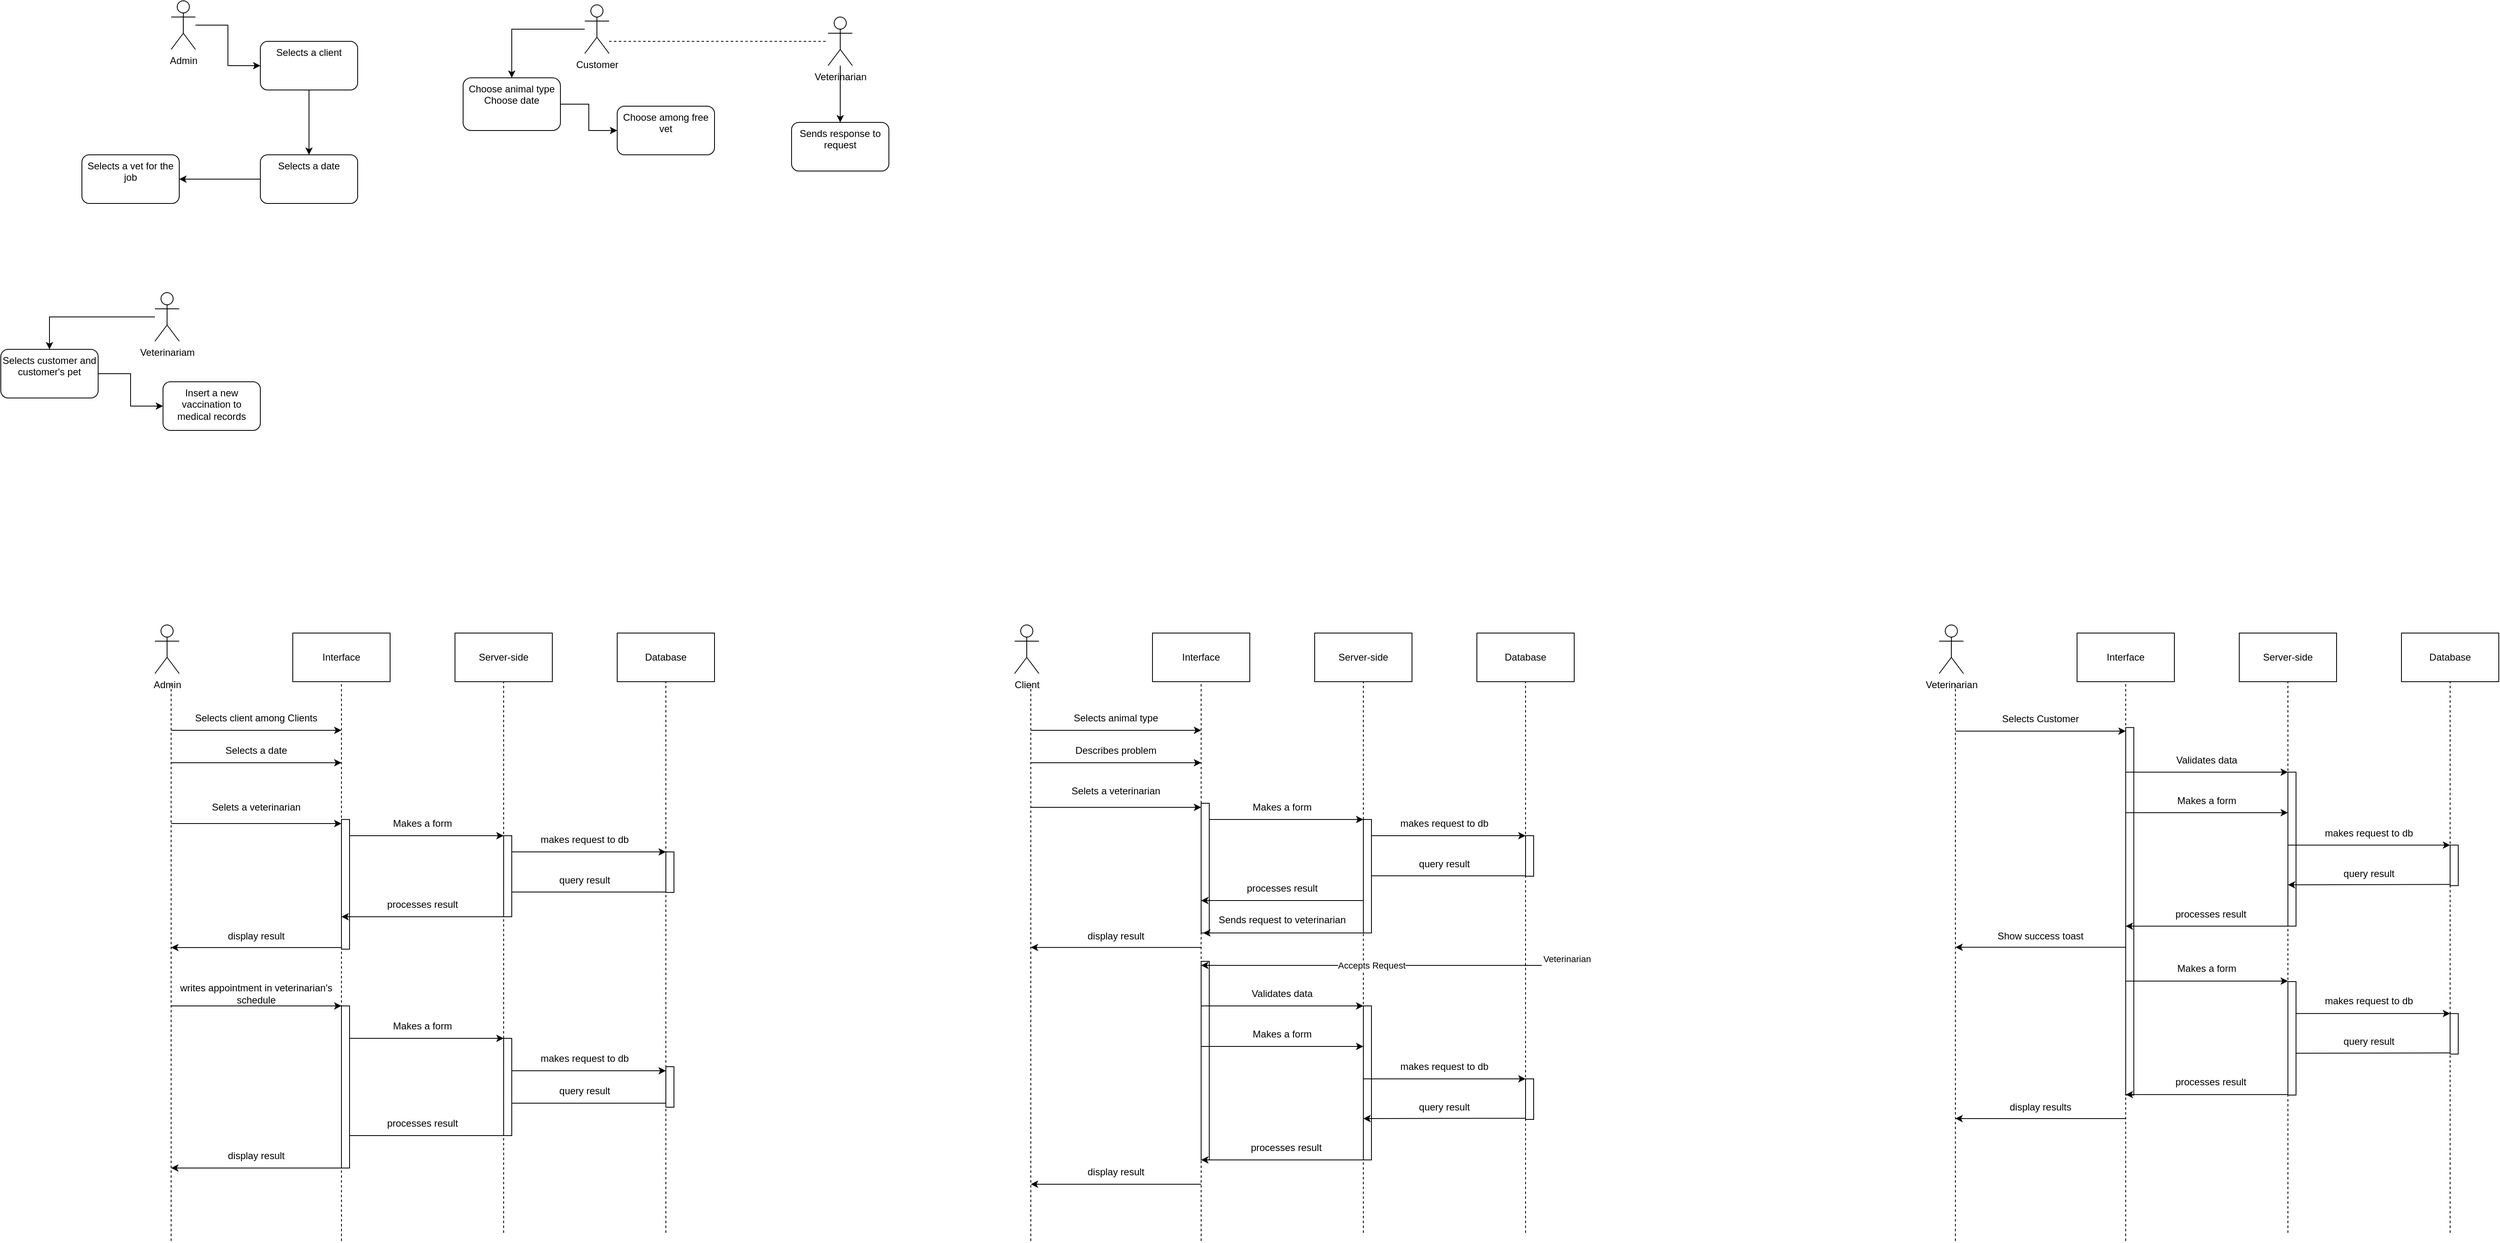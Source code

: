 <mxfile version="27.0.6">
  <diagram name="Сторінка-1" id="iQWMmBfq2qWsprlatEBk">
    <mxGraphModel dx="5110" dy="2064" grid="1" gridSize="10" guides="1" tooltips="1" connect="1" arrows="1" fold="1" page="1" pageScale="1" pageWidth="827" pageHeight="1169" math="0" shadow="0">
      <root>
        <mxCell id="0" />
        <mxCell id="1" parent="0" />
        <mxCell id="Wj6omOpSQm4kX-WhuVlt-12" value="" style="edgeStyle=orthogonalEdgeStyle;rounded=0;orthogonalLoop=1;jettySize=auto;html=1;" parent="1" source="Wj6omOpSQm4kX-WhuVlt-1" target="Wj6omOpSQm4kX-WhuVlt-11" edge="1">
          <mxGeometry relative="1" as="geometry" />
        </mxCell>
        <object label="Admin" id="Wj6omOpSQm4kX-WhuVlt-1">
          <mxCell style="shape=umlActor;verticalLabelPosition=bottom;verticalAlign=top;html=1;outlineConnect=0;" parent="1" vertex="1">
            <mxGeometry x="-1410" y="30" width="30" height="60" as="geometry" />
          </mxCell>
        </object>
        <mxCell id="Wj6omOpSQm4kX-WhuVlt-80" value="" style="edgeStyle=orthogonalEdgeStyle;rounded=0;orthogonalLoop=1;jettySize=auto;html=1;" parent="1" source="Wj6omOpSQm4kX-WhuVlt-11" target="Wj6omOpSQm4kX-WhuVlt-79" edge="1">
          <mxGeometry relative="1" as="geometry" />
        </mxCell>
        <mxCell id="Wj6omOpSQm4kX-WhuVlt-11" value="Selects a client" style="rounded=1;whiteSpace=wrap;html=1;verticalAlign=top;align=center;" parent="1" vertex="1">
          <mxGeometry x="-1300" y="80" width="120" height="60" as="geometry" />
        </mxCell>
        <mxCell id="Wj6omOpSQm4kX-WhuVlt-13" value="" style="edgeStyle=orthogonalEdgeStyle;rounded=0;orthogonalLoop=1;jettySize=auto;html=1;" parent="1" source="Wj6omOpSQm4kX-WhuVlt-15" target="Wj6omOpSQm4kX-WhuVlt-17" edge="1">
          <mxGeometry relative="1" as="geometry" />
        </mxCell>
        <object label="Customer" id="Wj6omOpSQm4kX-WhuVlt-15">
          <mxCell style="shape=umlActor;verticalLabelPosition=bottom;verticalAlign=top;html=1;outlineConnect=0;" parent="1" vertex="1">
            <mxGeometry x="-900" y="35" width="30" height="60" as="geometry" />
          </mxCell>
        </object>
        <mxCell id="Wj6omOpSQm4kX-WhuVlt-84" value="" style="edgeStyle=orthogonalEdgeStyle;rounded=0;orthogonalLoop=1;jettySize=auto;html=1;" parent="1" source="Wj6omOpSQm4kX-WhuVlt-17" target="Wj6omOpSQm4kX-WhuVlt-83" edge="1">
          <mxGeometry relative="1" as="geometry" />
        </mxCell>
        <mxCell id="Wj6omOpSQm4kX-WhuVlt-17" value="Choose animal type&lt;div&gt;Choose date&lt;/div&gt;&lt;div&gt;&lt;div&gt;&lt;br&gt;&lt;/div&gt;&lt;/div&gt;" style="rounded=1;whiteSpace=wrap;html=1;verticalAlign=top;" parent="1" vertex="1">
          <mxGeometry x="-1050" y="125" width="120" height="65" as="geometry" />
        </mxCell>
        <mxCell id="Wj6omOpSQm4kX-WhuVlt-29" value="" style="edgeStyle=orthogonalEdgeStyle;rounded=0;orthogonalLoop=1;jettySize=auto;html=1;" parent="1" source="Wj6omOpSQm4kX-WhuVlt-25" target="Wj6omOpSQm4kX-WhuVlt-28" edge="1">
          <mxGeometry relative="1" as="geometry" />
        </mxCell>
        <object label="Veterinarian&lt;div&gt;&lt;br&gt;&lt;/div&gt;" id="Wj6omOpSQm4kX-WhuVlt-25">
          <mxCell style="shape=umlActor;verticalLabelPosition=bottom;verticalAlign=top;html=1;outlineConnect=0;" parent="1" vertex="1">
            <mxGeometry x="-600" y="50" width="30" height="60" as="geometry" />
          </mxCell>
        </object>
        <mxCell id="Wj6omOpSQm4kX-WhuVlt-28" value="Sends response to request&lt;div&gt;&lt;br&gt;&lt;/div&gt;" style="rounded=1;whiteSpace=wrap;html=1;verticalAlign=top;" parent="1" vertex="1">
          <mxGeometry x="-645" y="180" width="120" height="60" as="geometry" />
        </mxCell>
        <mxCell id="Wj6omOpSQm4kX-WhuVlt-32" value="" style="edgeStyle=orthogonalEdgeStyle;rounded=0;orthogonalLoop=1;jettySize=auto;html=1;" parent="1" source="Wj6omOpSQm4kX-WhuVlt-30" target="Wj6omOpSQm4kX-WhuVlt-31" edge="1">
          <mxGeometry relative="1" as="geometry" />
        </mxCell>
        <mxCell id="Wj6omOpSQm4kX-WhuVlt-30" value="Veterinariam&lt;div&gt;&lt;br&gt;&lt;/div&gt;" style="shape=umlActor;verticalLabelPosition=bottom;verticalAlign=top;html=1;outlineConnect=0;" parent="1" vertex="1">
          <mxGeometry x="-1430" y="390" width="30" height="60" as="geometry" />
        </mxCell>
        <mxCell id="Wj6omOpSQm4kX-WhuVlt-40" value="" style="edgeStyle=orthogonalEdgeStyle;rounded=0;orthogonalLoop=1;jettySize=auto;html=1;" parent="1" source="Wj6omOpSQm4kX-WhuVlt-31" target="Wj6omOpSQm4kX-WhuVlt-39" edge="1">
          <mxGeometry relative="1" as="geometry" />
        </mxCell>
        <mxCell id="Wj6omOpSQm4kX-WhuVlt-31" value="Selects customer and customer&#39;s pet" style="rounded=1;whiteSpace=wrap;html=1;verticalAlign=top;" parent="1" vertex="1">
          <mxGeometry x="-1620" y="460" width="120" height="60" as="geometry" />
        </mxCell>
        <mxCell id="Wj6omOpSQm4kX-WhuVlt-39" value="Insert a new vaccination to medical records" style="rounded=1;whiteSpace=wrap;html=1;verticalAlign=top;" parent="1" vertex="1">
          <mxGeometry x="-1420" y="500" width="120" height="60" as="geometry" />
        </mxCell>
        <mxCell id="Wj6omOpSQm4kX-WhuVlt-41" value="Admin&lt;div&gt;&lt;br&gt;&lt;/div&gt;" style="shape=umlActor;verticalLabelPosition=bottom;verticalAlign=top;html=1;outlineConnect=0;" parent="1" vertex="1">
          <mxGeometry x="-1430" y="800" width="30" height="60" as="geometry" />
        </mxCell>
        <mxCell id="Wj6omOpSQm4kX-WhuVlt-43" value="" style="endArrow=none;dashed=1;html=1;rounded=0;" parent="1" edge="1">
          <mxGeometry width="50" height="50" relative="1" as="geometry">
            <mxPoint x="-1410" y="1560" as="sourcePoint" />
            <mxPoint x="-1410" y="870" as="targetPoint" />
          </mxGeometry>
        </mxCell>
        <mxCell id="Wj6omOpSQm4kX-WhuVlt-44" value="" style="endArrow=none;dashed=1;html=1;rounded=0;" parent="1" edge="1">
          <mxGeometry width="50" height="50" relative="1" as="geometry">
            <mxPoint x="-1200" y="1560" as="sourcePoint" />
            <mxPoint x="-1200" y="870" as="targetPoint" />
          </mxGeometry>
        </mxCell>
        <mxCell id="Wj6omOpSQm4kX-WhuVlt-45" value="" style="endArrow=none;dashed=1;html=1;rounded=0;" parent="1" target="Wj6omOpSQm4kX-WhuVlt-48" edge="1">
          <mxGeometry width="50" height="50" relative="1" as="geometry">
            <mxPoint x="-1000" y="1550" as="sourcePoint" />
            <mxPoint x="-1000" y="870" as="targetPoint" />
          </mxGeometry>
        </mxCell>
        <mxCell id="Wj6omOpSQm4kX-WhuVlt-46" value="" style="endArrow=none;dashed=1;html=1;rounded=0;" parent="1" target="Wj6omOpSQm4kX-WhuVlt-49" edge="1">
          <mxGeometry width="50" height="50" relative="1" as="geometry">
            <mxPoint x="-800" y="1550" as="sourcePoint" />
            <mxPoint x="-800" y="870" as="targetPoint" />
          </mxGeometry>
        </mxCell>
        <mxCell id="Wj6omOpSQm4kX-WhuVlt-47" value="Interface" style="whiteSpace=wrap;html=1;" parent="1" vertex="1">
          <mxGeometry x="-1260" y="810" width="120" height="60" as="geometry" />
        </mxCell>
        <mxCell id="Wj6omOpSQm4kX-WhuVlt-48" value="Server-side" style="rounded=0;whiteSpace=wrap;html=1;" parent="1" vertex="1">
          <mxGeometry x="-1060" y="810" width="120" height="60" as="geometry" />
        </mxCell>
        <mxCell id="Wj6omOpSQm4kX-WhuVlt-49" value="Database" style="rounded=0;whiteSpace=wrap;html=1;" parent="1" vertex="1">
          <mxGeometry x="-860" y="810" width="120" height="60" as="geometry" />
        </mxCell>
        <mxCell id="Wj6omOpSQm4kX-WhuVlt-60" value="" style="endArrow=none;dashed=1;html=1;rounded=0;" parent="1" target="Wj6omOpSQm4kX-WhuVlt-25" edge="1">
          <mxGeometry width="50" height="50" relative="1" as="geometry">
            <mxPoint x="-870" y="80" as="sourcePoint" />
            <mxPoint x="-820" y="30" as="targetPoint" />
          </mxGeometry>
        </mxCell>
        <mxCell id="Wj6omOpSQm4kX-WhuVlt-61" value="" style="endArrow=classic;html=1;rounded=0;" parent="1" edge="1">
          <mxGeometry width="50" height="50" relative="1" as="geometry">
            <mxPoint x="-1200" y="1060" as="sourcePoint" />
            <mxPoint x="-1000" y="1060" as="targetPoint" />
          </mxGeometry>
        </mxCell>
        <mxCell id="Wj6omOpSQm4kX-WhuVlt-62" value="Makes a form" style="text;html=1;align=center;verticalAlign=middle;whiteSpace=wrap;rounded=0;" parent="1" vertex="1">
          <mxGeometry x="-1200" y="1030" width="200" height="30" as="geometry" />
        </mxCell>
        <mxCell id="Wj6omOpSQm4kX-WhuVlt-63" value="" style="rounded=0;whiteSpace=wrap;html=1;" parent="1" vertex="1">
          <mxGeometry x="-1200" y="1040" width="10" height="160" as="geometry" />
        </mxCell>
        <mxCell id="Wj6omOpSQm4kX-WhuVlt-64" value="makes request to db" style="text;html=1;align=center;verticalAlign=middle;whiteSpace=wrap;rounded=0;" parent="1" vertex="1">
          <mxGeometry x="-1000" y="1050" width="200" height="30" as="geometry" />
        </mxCell>
        <mxCell id="Wj6omOpSQm4kX-WhuVlt-66" value="" style="endArrow=classic;html=1;rounded=0;" parent="1" edge="1">
          <mxGeometry width="50" height="50" relative="1" as="geometry">
            <mxPoint x="-1000" y="1080" as="sourcePoint" />
            <mxPoint x="-800" y="1080" as="targetPoint" />
          </mxGeometry>
        </mxCell>
        <mxCell id="Wj6omOpSQm4kX-WhuVlt-68" value="" style="endArrow=classic;html=1;rounded=0;" parent="1" edge="1">
          <mxGeometry width="50" height="50" relative="1" as="geometry">
            <mxPoint x="-800" y="1129.5" as="sourcePoint" />
            <mxPoint x="-1000" y="1129.5" as="targetPoint" />
          </mxGeometry>
        </mxCell>
        <mxCell id="Wj6omOpSQm4kX-WhuVlt-69" value="query result" style="text;html=1;align=center;verticalAlign=middle;whiteSpace=wrap;rounded=0;" parent="1" vertex="1">
          <mxGeometry x="-1000" y="1100" width="200" height="30" as="geometry" />
        </mxCell>
        <mxCell id="Wj6omOpSQm4kX-WhuVlt-70" value="" style="endArrow=classic;html=1;rounded=0;" parent="1" edge="1">
          <mxGeometry width="50" height="50" relative="1" as="geometry">
            <mxPoint x="-1000" y="1160" as="sourcePoint" />
            <mxPoint x="-1200" y="1160" as="targetPoint" />
          </mxGeometry>
        </mxCell>
        <mxCell id="Wj6omOpSQm4kX-WhuVlt-74" value="processes result" style="text;html=1;align=center;verticalAlign=middle;whiteSpace=wrap;rounded=0;" parent="1" vertex="1">
          <mxGeometry x="-1200" y="1130" width="200" height="30" as="geometry" />
        </mxCell>
        <mxCell id="Wj6omOpSQm4kX-WhuVlt-82" value="" style="edgeStyle=orthogonalEdgeStyle;rounded=0;orthogonalLoop=1;jettySize=auto;html=1;" parent="1" source="Wj6omOpSQm4kX-WhuVlt-79" target="Wj6omOpSQm4kX-WhuVlt-81" edge="1">
          <mxGeometry relative="1" as="geometry" />
        </mxCell>
        <mxCell id="Wj6omOpSQm4kX-WhuVlt-79" value="Selects a date&lt;div&gt;&lt;br&gt;&lt;/div&gt;" style="whiteSpace=wrap;html=1;verticalAlign=top;rounded=1;" parent="1" vertex="1">
          <mxGeometry x="-1300" y="220" width="120" height="60" as="geometry" />
        </mxCell>
        <mxCell id="Wj6omOpSQm4kX-WhuVlt-81" value="Selects a vet for the job" style="whiteSpace=wrap;html=1;verticalAlign=top;rounded=1;" parent="1" vertex="1">
          <mxGeometry x="-1520" y="220" width="120" height="60" as="geometry" />
        </mxCell>
        <mxCell id="Wj6omOpSQm4kX-WhuVlt-83" value="Choose among free vet&lt;br&gt;&lt;div&gt;&lt;br&gt;&lt;/div&gt;" style="whiteSpace=wrap;html=1;verticalAlign=top;rounded=1;" parent="1" vertex="1">
          <mxGeometry x="-860" y="160" width="120" height="60" as="geometry" />
        </mxCell>
        <mxCell id="mU4AiHzhBXtKPvCtPfM_-6" value="" style="endArrow=classic;html=1;rounded=0;" parent="1" edge="1">
          <mxGeometry width="50" height="50" relative="1" as="geometry">
            <mxPoint x="-1410" y="930" as="sourcePoint" />
            <mxPoint x="-1200" y="930" as="targetPoint" />
          </mxGeometry>
        </mxCell>
        <mxCell id="Wj6omOpSQm4kX-WhuVlt-55" value="Selects client among Clients" style="text;html=1;align=center;verticalAlign=middle;whiteSpace=wrap;rounded=0;" parent="1" vertex="1">
          <mxGeometry x="-1410" y="900" width="210" height="30" as="geometry" />
        </mxCell>
        <mxCell id="mU4AiHzhBXtKPvCtPfM_-53" value="" style="endArrow=classic;html=1;rounded=0;" parent="1" edge="1">
          <mxGeometry width="50" height="50" relative="1" as="geometry">
            <mxPoint x="-1410" y="970" as="sourcePoint" />
            <mxPoint x="-1200" y="970" as="targetPoint" />
          </mxGeometry>
        </mxCell>
        <mxCell id="mU4AiHzhBXtKPvCtPfM_-54" value="" style="endArrow=classic;html=1;rounded=0;entryX=0;entryY=0.5;entryDx=0;entryDy=0;" parent="1" target="Wj6omOpSQm4kX-WhuVlt-62" edge="1">
          <mxGeometry width="50" height="50" relative="1" as="geometry">
            <mxPoint x="-1410" y="1045" as="sourcePoint" />
            <mxPoint x="-1200" y="1025" as="targetPoint" />
          </mxGeometry>
        </mxCell>
        <mxCell id="mU4AiHzhBXtKPvCtPfM_-58" value="Selects a date" style="text;html=1;align=center;verticalAlign=middle;whiteSpace=wrap;rounded=0;" parent="1" vertex="1">
          <mxGeometry x="-1410" y="940" width="210" height="30" as="geometry" />
        </mxCell>
        <mxCell id="mU4AiHzhBXtKPvCtPfM_-59" value="Selets a veterinarian" style="text;html=1;align=center;verticalAlign=middle;whiteSpace=wrap;rounded=0;" parent="1" vertex="1">
          <mxGeometry x="-1410" y="1010" width="210" height="30" as="geometry" />
        </mxCell>
        <mxCell id="mU4AiHzhBXtKPvCtPfM_-60" value="display result" style="text;html=1;align=center;verticalAlign=middle;whiteSpace=wrap;rounded=0;" parent="1" vertex="1">
          <mxGeometry x="-1410" y="1169" width="210" height="30" as="geometry" />
        </mxCell>
        <mxCell id="mU4AiHzhBXtKPvCtPfM_-61" value="" style="endArrow=classic;html=1;rounded=0;" parent="1" edge="1">
          <mxGeometry width="50" height="50" relative="1" as="geometry">
            <mxPoint x="-1200" y="1198" as="sourcePoint" />
            <mxPoint x="-1410" y="1198" as="targetPoint" />
          </mxGeometry>
        </mxCell>
        <mxCell id="mU4AiHzhBXtKPvCtPfM_-62" value="" style="endArrow=classic;html=1;rounded=0;" parent="1" edge="1">
          <mxGeometry width="50" height="50" relative="1" as="geometry">
            <mxPoint x="-1410" y="1270" as="sourcePoint" />
            <mxPoint x="-1200" y="1270" as="targetPoint" />
          </mxGeometry>
        </mxCell>
        <mxCell id="mU4AiHzhBXtKPvCtPfM_-63" value="writes appointment in veterinarian&#39;s schedule" style="text;html=1;align=center;verticalAlign=middle;whiteSpace=wrap;rounded=0;" parent="1" vertex="1">
          <mxGeometry x="-1410" y="1240" width="210" height="30" as="geometry" />
        </mxCell>
        <mxCell id="mU4AiHzhBXtKPvCtPfM_-64" value="" style="endArrow=classic;html=1;rounded=0;" parent="1" edge="1">
          <mxGeometry width="50" height="50" relative="1" as="geometry">
            <mxPoint x="-1200" y="1310" as="sourcePoint" />
            <mxPoint x="-1000" y="1310" as="targetPoint" />
          </mxGeometry>
        </mxCell>
        <mxCell id="mU4AiHzhBXtKPvCtPfM_-65" value="" style="endArrow=classic;html=1;rounded=0;" parent="1" edge="1">
          <mxGeometry width="50" height="50" relative="1" as="geometry">
            <mxPoint x="-1000" y="1350" as="sourcePoint" />
            <mxPoint x="-800" y="1350" as="targetPoint" />
          </mxGeometry>
        </mxCell>
        <mxCell id="mU4AiHzhBXtKPvCtPfM_-66" value="makes request to db" style="text;html=1;align=center;verticalAlign=middle;whiteSpace=wrap;rounded=0;" parent="1" vertex="1">
          <mxGeometry x="-1000" y="1320" width="200" height="30" as="geometry" />
        </mxCell>
        <mxCell id="mU4AiHzhBXtKPvCtPfM_-67" value="Makes a form" style="text;html=1;align=center;verticalAlign=middle;whiteSpace=wrap;rounded=0;" parent="1" vertex="1">
          <mxGeometry x="-1200" y="1280" width="200" height="30" as="geometry" />
        </mxCell>
        <mxCell id="mU4AiHzhBXtKPvCtPfM_-68" value="" style="endArrow=classic;html=1;rounded=0;" parent="1" edge="1">
          <mxGeometry width="50" height="50" relative="1" as="geometry">
            <mxPoint x="-800" y="1390" as="sourcePoint" />
            <mxPoint x="-1000" y="1390" as="targetPoint" />
          </mxGeometry>
        </mxCell>
        <mxCell id="mU4AiHzhBXtKPvCtPfM_-69" value="" style="endArrow=classic;html=1;rounded=0;" parent="1" edge="1">
          <mxGeometry width="50" height="50" relative="1" as="geometry">
            <mxPoint x="-1000" y="1430" as="sourcePoint" />
            <mxPoint x="-1200" y="1430" as="targetPoint" />
          </mxGeometry>
        </mxCell>
        <mxCell id="mU4AiHzhBXtKPvCtPfM_-70" value="" style="endArrow=classic;html=1;rounded=0;" parent="1" edge="1">
          <mxGeometry width="50" height="50" relative="1" as="geometry">
            <mxPoint x="-1200" y="1470" as="sourcePoint" />
            <mxPoint x="-1410" y="1470" as="targetPoint" />
          </mxGeometry>
        </mxCell>
        <mxCell id="mU4AiHzhBXtKPvCtPfM_-71" value="processes result" style="text;html=1;align=center;verticalAlign=middle;whiteSpace=wrap;rounded=0;" parent="1" vertex="1">
          <mxGeometry x="-1200" y="1400" width="200" height="30" as="geometry" />
        </mxCell>
        <mxCell id="mU4AiHzhBXtKPvCtPfM_-72" value="query result" style="text;html=1;align=center;verticalAlign=middle;whiteSpace=wrap;rounded=0;" parent="1" vertex="1">
          <mxGeometry x="-1000" y="1360" width="200" height="30" as="geometry" />
        </mxCell>
        <mxCell id="mU4AiHzhBXtKPvCtPfM_-73" value="display result" style="text;html=1;align=center;verticalAlign=middle;whiteSpace=wrap;rounded=0;" parent="1" vertex="1">
          <mxGeometry x="-1410" y="1440" width="210" height="30" as="geometry" />
        </mxCell>
        <mxCell id="mU4AiHzhBXtKPvCtPfM_-74" value="" style="rounded=0;whiteSpace=wrap;html=1;" parent="1" vertex="1">
          <mxGeometry x="-1200" y="1270" width="10" height="200" as="geometry" />
        </mxCell>
        <mxCell id="mU4AiHzhBXtKPvCtPfM_-76" value="" style="rounded=0;whiteSpace=wrap;html=1;" parent="1" vertex="1">
          <mxGeometry x="-800" y="1080" width="10" height="50" as="geometry" />
        </mxCell>
        <mxCell id="mU4AiHzhBXtKPvCtPfM_-77" value="" style="rounded=0;whiteSpace=wrap;html=1;" parent="1" vertex="1">
          <mxGeometry x="-800" y="1345" width="10" height="50" as="geometry" />
        </mxCell>
        <mxCell id="mU4AiHzhBXtKPvCtPfM_-78" value="" style="rounded=0;whiteSpace=wrap;html=1;" parent="1" vertex="1">
          <mxGeometry x="-1000" y="1060" width="10" height="100" as="geometry" />
        </mxCell>
        <mxCell id="mU4AiHzhBXtKPvCtPfM_-79" value="" style="rounded=0;whiteSpace=wrap;html=1;" parent="1" vertex="1">
          <mxGeometry x="-1000" y="1310" width="10" height="120" as="geometry" />
        </mxCell>
        <mxCell id="JjNENzVG-CVF1-0G1tMt-1" value="Client" style="shape=umlActor;verticalLabelPosition=bottom;verticalAlign=top;html=1;outlineConnect=0;" vertex="1" parent="1">
          <mxGeometry x="-370" y="800" width="30" height="60" as="geometry" />
        </mxCell>
        <mxCell id="JjNENzVG-CVF1-0G1tMt-2" value="" style="endArrow=none;dashed=1;html=1;rounded=0;" edge="1" parent="1">
          <mxGeometry width="50" height="50" relative="1" as="geometry">
            <mxPoint x="-350" y="1560" as="sourcePoint" />
            <mxPoint x="-350" y="870" as="targetPoint" />
          </mxGeometry>
        </mxCell>
        <mxCell id="JjNENzVG-CVF1-0G1tMt-3" value="" style="endArrow=none;dashed=1;html=1;rounded=0;" edge="1" parent="1">
          <mxGeometry width="50" height="50" relative="1" as="geometry">
            <mxPoint x="-140" y="1560" as="sourcePoint" />
            <mxPoint x="-140" y="870" as="targetPoint" />
          </mxGeometry>
        </mxCell>
        <mxCell id="JjNENzVG-CVF1-0G1tMt-4" value="" style="endArrow=none;dashed=1;html=1;rounded=0;" edge="1" parent="1" target="JjNENzVG-CVF1-0G1tMt-7">
          <mxGeometry width="50" height="50" relative="1" as="geometry">
            <mxPoint x="60" y="1550" as="sourcePoint" />
            <mxPoint x="60" y="870" as="targetPoint" />
          </mxGeometry>
        </mxCell>
        <mxCell id="JjNENzVG-CVF1-0G1tMt-5" value="" style="endArrow=none;dashed=1;html=1;rounded=0;" edge="1" parent="1" target="JjNENzVG-CVF1-0G1tMt-8">
          <mxGeometry width="50" height="50" relative="1" as="geometry">
            <mxPoint x="260" y="1550" as="sourcePoint" />
            <mxPoint x="260" y="870" as="targetPoint" />
          </mxGeometry>
        </mxCell>
        <mxCell id="JjNENzVG-CVF1-0G1tMt-6" value="Interface" style="whiteSpace=wrap;html=1;" vertex="1" parent="1">
          <mxGeometry x="-200" y="810" width="120" height="60" as="geometry" />
        </mxCell>
        <mxCell id="JjNENzVG-CVF1-0G1tMt-7" value="Server-side" style="rounded=0;whiteSpace=wrap;html=1;" vertex="1" parent="1">
          <mxGeometry y="810" width="120" height="60" as="geometry" />
        </mxCell>
        <mxCell id="JjNENzVG-CVF1-0G1tMt-8" value="Database" style="rounded=0;whiteSpace=wrap;html=1;" vertex="1" parent="1">
          <mxGeometry x="200" y="810" width="120" height="60" as="geometry" />
        </mxCell>
        <mxCell id="JjNENzVG-CVF1-0G1tMt-9" value="" style="endArrow=classic;html=1;rounded=0;" edge="1" parent="1">
          <mxGeometry width="50" height="50" relative="1" as="geometry">
            <mxPoint x="-350" y="930" as="sourcePoint" />
            <mxPoint x="-140" y="930" as="targetPoint" />
          </mxGeometry>
        </mxCell>
        <mxCell id="JjNENzVG-CVF1-0G1tMt-10" value="Selects animal type" style="text;html=1;align=center;verticalAlign=middle;whiteSpace=wrap;rounded=0;" vertex="1" parent="1">
          <mxGeometry x="-350" y="900" width="210" height="30" as="geometry" />
        </mxCell>
        <mxCell id="JjNENzVG-CVF1-0G1tMt-11" value="" style="endArrow=classic;html=1;rounded=0;" edge="1" parent="1">
          <mxGeometry width="50" height="50" relative="1" as="geometry">
            <mxPoint x="-350" y="970" as="sourcePoint" />
            <mxPoint x="-140" y="970" as="targetPoint" />
          </mxGeometry>
        </mxCell>
        <mxCell id="JjNENzVG-CVF1-0G1tMt-12" value="Describes problem" style="text;html=1;align=center;verticalAlign=middle;whiteSpace=wrap;rounded=0;" vertex="1" parent="1">
          <mxGeometry x="-350" y="940" width="210" height="30" as="geometry" />
        </mxCell>
        <mxCell id="JjNENzVG-CVF1-0G1tMt-13" value="&lt;div&gt;Veterinarian&lt;/div&gt;" style="shape=umlActor;verticalLabelPosition=bottom;verticalAlign=top;html=1;outlineConnect=0;" vertex="1" parent="1">
          <mxGeometry x="770" y="800" width="30" height="60" as="geometry" />
        </mxCell>
        <mxCell id="JjNENzVG-CVF1-0G1tMt-14" value="" style="endArrow=none;dashed=1;html=1;rounded=0;" edge="1" parent="1">
          <mxGeometry width="50" height="50" relative="1" as="geometry">
            <mxPoint x="790" y="1560" as="sourcePoint" />
            <mxPoint x="790" y="870" as="targetPoint" />
          </mxGeometry>
        </mxCell>
        <mxCell id="JjNENzVG-CVF1-0G1tMt-15" value="" style="endArrow=none;dashed=1;html=1;rounded=0;" edge="1" parent="1">
          <mxGeometry width="50" height="50" relative="1" as="geometry">
            <mxPoint x="1000" y="1560" as="sourcePoint" />
            <mxPoint x="1000" y="870" as="targetPoint" />
          </mxGeometry>
        </mxCell>
        <mxCell id="JjNENzVG-CVF1-0G1tMt-16" value="" style="endArrow=none;dashed=1;html=1;rounded=0;" edge="1" parent="1" target="JjNENzVG-CVF1-0G1tMt-19">
          <mxGeometry width="50" height="50" relative="1" as="geometry">
            <mxPoint x="1200" y="1550" as="sourcePoint" />
            <mxPoint x="1200" y="870" as="targetPoint" />
          </mxGeometry>
        </mxCell>
        <mxCell id="JjNENzVG-CVF1-0G1tMt-17" value="" style="endArrow=none;dashed=1;html=1;rounded=0;" edge="1" parent="1" target="JjNENzVG-CVF1-0G1tMt-20">
          <mxGeometry width="50" height="50" relative="1" as="geometry">
            <mxPoint x="1400" y="1550" as="sourcePoint" />
            <mxPoint x="1400" y="870" as="targetPoint" />
          </mxGeometry>
        </mxCell>
        <mxCell id="JjNENzVG-CVF1-0G1tMt-18" value="Interface" style="whiteSpace=wrap;html=1;" vertex="1" parent="1">
          <mxGeometry x="940" y="810" width="120" height="60" as="geometry" />
        </mxCell>
        <mxCell id="JjNENzVG-CVF1-0G1tMt-19" value="Server-side" style="rounded=0;whiteSpace=wrap;html=1;" vertex="1" parent="1">
          <mxGeometry x="1140" y="810" width="120" height="60" as="geometry" />
        </mxCell>
        <mxCell id="JjNENzVG-CVF1-0G1tMt-20" value="Database" style="rounded=0;whiteSpace=wrap;html=1;" vertex="1" parent="1">
          <mxGeometry x="1340" y="810" width="120" height="60" as="geometry" />
        </mxCell>
        <mxCell id="JjNENzVG-CVF1-0G1tMt-23" value="" style="endArrow=classic;html=1;rounded=0;" edge="1" parent="1">
          <mxGeometry width="50" height="50" relative="1" as="geometry">
            <mxPoint x="790" y="931" as="sourcePoint" />
            <mxPoint x="1000" y="931" as="targetPoint" />
          </mxGeometry>
        </mxCell>
        <mxCell id="JjNENzVG-CVF1-0G1tMt-24" value="Selects Customer" style="text;html=1;align=center;verticalAlign=middle;whiteSpace=wrap;rounded=0;" vertex="1" parent="1">
          <mxGeometry x="790" y="901" width="210" height="30" as="geometry" />
        </mxCell>
        <mxCell id="JjNENzVG-CVF1-0G1tMt-26" value="" style="endArrow=classic;html=1;rounded=0;" edge="1" parent="1">
          <mxGeometry width="50" height="50" relative="1" as="geometry">
            <mxPoint x="-140" y="1040" as="sourcePoint" />
            <mxPoint x="60" y="1040" as="targetPoint" />
          </mxGeometry>
        </mxCell>
        <mxCell id="JjNENzVG-CVF1-0G1tMt-27" value="Makes a form" style="text;html=1;align=center;verticalAlign=middle;whiteSpace=wrap;rounded=0;" vertex="1" parent="1">
          <mxGeometry x="-140" y="1010" width="200" height="30" as="geometry" />
        </mxCell>
        <mxCell id="JjNENzVG-CVF1-0G1tMt-28" value="" style="rounded=0;whiteSpace=wrap;html=1;" vertex="1" parent="1">
          <mxGeometry x="-140" y="1020" width="10" height="160" as="geometry" />
        </mxCell>
        <mxCell id="JjNENzVG-CVF1-0G1tMt-29" value="makes request to db" style="text;html=1;align=center;verticalAlign=middle;whiteSpace=wrap;rounded=0;" vertex="1" parent="1">
          <mxGeometry x="60" y="1030" width="200" height="30" as="geometry" />
        </mxCell>
        <mxCell id="JjNENzVG-CVF1-0G1tMt-30" value="" style="endArrow=classic;html=1;rounded=0;" edge="1" parent="1">
          <mxGeometry width="50" height="50" relative="1" as="geometry">
            <mxPoint x="60" y="1060" as="sourcePoint" />
            <mxPoint x="260" y="1060" as="targetPoint" />
          </mxGeometry>
        </mxCell>
        <mxCell id="JjNENzVG-CVF1-0G1tMt-31" value="" style="endArrow=classic;html=1;rounded=0;" edge="1" parent="1">
          <mxGeometry width="50" height="50" relative="1" as="geometry">
            <mxPoint x="260" y="1109.5" as="sourcePoint" />
            <mxPoint x="60" y="1109.5" as="targetPoint" />
          </mxGeometry>
        </mxCell>
        <mxCell id="JjNENzVG-CVF1-0G1tMt-32" value="query result" style="text;html=1;align=center;verticalAlign=middle;whiteSpace=wrap;rounded=0;" vertex="1" parent="1">
          <mxGeometry x="60" y="1080" width="200" height="30" as="geometry" />
        </mxCell>
        <mxCell id="JjNENzVG-CVF1-0G1tMt-33" value="" style="endArrow=classic;html=1;rounded=0;" edge="1" parent="1">
          <mxGeometry width="50" height="50" relative="1" as="geometry">
            <mxPoint x="60" y="1140" as="sourcePoint" />
            <mxPoint x="-140" y="1140" as="targetPoint" />
          </mxGeometry>
        </mxCell>
        <mxCell id="JjNENzVG-CVF1-0G1tMt-34" value="processes result" style="text;html=1;align=center;verticalAlign=middle;whiteSpace=wrap;rounded=0;" vertex="1" parent="1">
          <mxGeometry x="-140" y="1110" width="200" height="30" as="geometry" />
        </mxCell>
        <mxCell id="JjNENzVG-CVF1-0G1tMt-35" value="" style="endArrow=classic;html=1;rounded=0;entryX=0;entryY=0.5;entryDx=0;entryDy=0;" edge="1" parent="1" target="JjNENzVG-CVF1-0G1tMt-27">
          <mxGeometry width="50" height="50" relative="1" as="geometry">
            <mxPoint x="-350" y="1025" as="sourcePoint" />
            <mxPoint x="-140" y="1005" as="targetPoint" />
          </mxGeometry>
        </mxCell>
        <mxCell id="JjNENzVG-CVF1-0G1tMt-36" value="Selets a veterinarian" style="text;html=1;align=center;verticalAlign=middle;whiteSpace=wrap;rounded=0;" vertex="1" parent="1">
          <mxGeometry x="-350" y="990" width="210" height="30" as="geometry" />
        </mxCell>
        <mxCell id="JjNENzVG-CVF1-0G1tMt-37" value="display result" style="text;html=1;align=center;verticalAlign=middle;whiteSpace=wrap;rounded=0;" vertex="1" parent="1">
          <mxGeometry x="-350" y="1168.82" width="210" height="30" as="geometry" />
        </mxCell>
        <mxCell id="JjNENzVG-CVF1-0G1tMt-38" value="" style="endArrow=classic;html=1;rounded=0;" edge="1" parent="1">
          <mxGeometry width="50" height="50" relative="1" as="geometry">
            <mxPoint x="-140" y="1197.82" as="sourcePoint" />
            <mxPoint x="-350" y="1197.82" as="targetPoint" />
          </mxGeometry>
        </mxCell>
        <mxCell id="JjNENzVG-CVF1-0G1tMt-39" value="" style="rounded=0;whiteSpace=wrap;html=1;" vertex="1" parent="1">
          <mxGeometry x="260" y="1060" width="10" height="50" as="geometry" />
        </mxCell>
        <mxCell id="JjNENzVG-CVF1-0G1tMt-40" value="" style="rounded=0;whiteSpace=wrap;html=1;" vertex="1" parent="1">
          <mxGeometry x="60" y="1040" width="10" height="140" as="geometry" />
        </mxCell>
        <mxCell id="JjNENzVG-CVF1-0G1tMt-43" value="" style="endArrow=classic;html=1;rounded=0;entryX=0.25;entryY=1;entryDx=0;entryDy=0;" edge="1" parent="1" target="JjNENzVG-CVF1-0G1tMt-28">
          <mxGeometry width="50" height="50" relative="1" as="geometry">
            <mxPoint x="60" y="1180" as="sourcePoint" />
            <mxPoint x="110" y="1130" as="targetPoint" />
          </mxGeometry>
        </mxCell>
        <mxCell id="JjNENzVG-CVF1-0G1tMt-44" value="Sends request to veterinarian" style="text;html=1;align=center;verticalAlign=middle;whiteSpace=wrap;rounded=0;" vertex="1" parent="1">
          <mxGeometry x="-140" y="1149" width="200" height="30" as="geometry" />
        </mxCell>
        <mxCell id="JjNENzVG-CVF1-0G1tMt-49" value="" style="endArrow=classic;html=1;rounded=0;" edge="1" parent="1">
          <mxGeometry width="50" height="50" relative="1" as="geometry">
            <mxPoint x="-140" y="1490" as="sourcePoint" />
            <mxPoint x="-350" y="1490" as="targetPoint" />
          </mxGeometry>
        </mxCell>
        <mxCell id="JjNENzVG-CVF1-0G1tMt-51" value="" style="rounded=0;whiteSpace=wrap;html=1;" vertex="1" parent="1">
          <mxGeometry x="-140" y="1215" width="10" height="245" as="geometry" />
        </mxCell>
        <mxCell id="JjNENzVG-CVF1-0G1tMt-52" value="" style="endArrow=classic;html=1;rounded=0;" edge="1" parent="1">
          <mxGeometry relative="1" as="geometry">
            <mxPoint x="280" y="1220" as="sourcePoint" />
            <mxPoint x="-140" y="1220" as="targetPoint" />
          </mxGeometry>
        </mxCell>
        <mxCell id="JjNENzVG-CVF1-0G1tMt-53" value="Accepts Request" style="edgeLabel;resizable=0;html=1;;align=center;verticalAlign=middle;" connectable="0" vertex="1" parent="JjNENzVG-CVF1-0G1tMt-52">
          <mxGeometry relative="1" as="geometry" />
        </mxCell>
        <mxCell id="JjNENzVG-CVF1-0G1tMt-54" value="Veterinarian" style="edgeLabel;resizable=0;html=1;;align=left;verticalAlign=bottom;" connectable="0" vertex="1" parent="JjNENzVG-CVF1-0G1tMt-52">
          <mxGeometry x="-1" relative="1" as="geometry" />
        </mxCell>
        <mxCell id="JjNENzVG-CVF1-0G1tMt-55" value="processes result" style="text;html=1;align=center;verticalAlign=middle;whiteSpace=wrap;rounded=0;" vertex="1" parent="1">
          <mxGeometry x="-140" y="1430" width="210" height="30" as="geometry" />
        </mxCell>
        <mxCell id="JjNENzVG-CVF1-0G1tMt-56" value="" style="endArrow=classic;html=1;rounded=0;" edge="1" parent="1">
          <mxGeometry width="50" height="50" relative="1" as="geometry">
            <mxPoint x="-140" y="1270" as="sourcePoint" />
            <mxPoint x="60" y="1270" as="targetPoint" />
          </mxGeometry>
        </mxCell>
        <mxCell id="JjNENzVG-CVF1-0G1tMt-57" value="" style="rounded=0;whiteSpace=wrap;html=1;" vertex="1" parent="1">
          <mxGeometry x="60" y="1270" width="10" height="190" as="geometry" />
        </mxCell>
        <mxCell id="JjNENzVG-CVF1-0G1tMt-58" value="" style="endArrow=classic;html=1;rounded=0;" edge="1" parent="1">
          <mxGeometry width="50" height="50" relative="1" as="geometry">
            <mxPoint x="60" y="1360" as="sourcePoint" />
            <mxPoint x="260" y="1360" as="targetPoint" />
          </mxGeometry>
        </mxCell>
        <mxCell id="JjNENzVG-CVF1-0G1tMt-60" value="" style="endArrow=classic;html=1;rounded=0;" edge="1" parent="1">
          <mxGeometry width="50" height="50" relative="1" as="geometry">
            <mxPoint x="-140" y="1320" as="sourcePoint" />
            <mxPoint x="60" y="1320" as="targetPoint" />
          </mxGeometry>
        </mxCell>
        <mxCell id="JjNENzVG-CVF1-0G1tMt-61" value="Makes a form" style="text;html=1;align=center;verticalAlign=middle;whiteSpace=wrap;rounded=0;" vertex="1" parent="1">
          <mxGeometry x="-140" y="1290" width="200" height="30" as="geometry" />
        </mxCell>
        <mxCell id="JjNENzVG-CVF1-0G1tMt-62" value="Validates data" style="text;html=1;align=center;verticalAlign=middle;whiteSpace=wrap;rounded=0;" vertex="1" parent="1">
          <mxGeometry x="-140" y="1240" width="200" height="30" as="geometry" />
        </mxCell>
        <mxCell id="JjNENzVG-CVF1-0G1tMt-63" value="makes request to db" style="text;html=1;align=center;verticalAlign=middle;whiteSpace=wrap;rounded=0;" vertex="1" parent="1">
          <mxGeometry x="60" y="1330" width="200" height="30" as="geometry" />
        </mxCell>
        <mxCell id="JjNENzVG-CVF1-0G1tMt-64" value="" style="rounded=0;whiteSpace=wrap;html=1;" vertex="1" parent="1">
          <mxGeometry x="260" y="1360" width="10" height="50" as="geometry" />
        </mxCell>
        <mxCell id="JjNENzVG-CVF1-0G1tMt-65" value="query result" style="text;html=1;align=center;verticalAlign=middle;whiteSpace=wrap;rounded=0;" vertex="1" parent="1">
          <mxGeometry x="60" y="1380" width="200" height="30" as="geometry" />
        </mxCell>
        <mxCell id="JjNENzVG-CVF1-0G1tMt-66" value="" style="endArrow=classic;html=1;rounded=0;" edge="1" parent="1">
          <mxGeometry width="50" height="50" relative="1" as="geometry">
            <mxPoint x="260" y="1408.57" as="sourcePoint" />
            <mxPoint x="60" y="1409" as="targetPoint" />
          </mxGeometry>
        </mxCell>
        <mxCell id="JjNENzVG-CVF1-0G1tMt-67" value="" style="endArrow=classic;html=1;rounded=0;" edge="1" parent="1">
          <mxGeometry width="50" height="50" relative="1" as="geometry">
            <mxPoint x="60" y="1460" as="sourcePoint" />
            <mxPoint x="-140" y="1460" as="targetPoint" />
          </mxGeometry>
        </mxCell>
        <mxCell id="JjNENzVG-CVF1-0G1tMt-68" value="display result" style="text;html=1;align=center;verticalAlign=middle;whiteSpace=wrap;rounded=0;" vertex="1" parent="1">
          <mxGeometry x="-350" y="1460" width="210" height="30" as="geometry" />
        </mxCell>
        <mxCell id="JjNENzVG-CVF1-0G1tMt-86" value="" style="rounded=0;whiteSpace=wrap;html=1;" vertex="1" parent="1">
          <mxGeometry x="1000" y="926.59" width="10" height="453.41" as="geometry" />
        </mxCell>
        <mxCell id="JjNENzVG-CVF1-0G1tMt-90" value="processes result" style="text;html=1;align=center;verticalAlign=middle;whiteSpace=wrap;rounded=0;" vertex="1" parent="1">
          <mxGeometry x="1000" y="1141.59" width="210" height="30" as="geometry" />
        </mxCell>
        <mxCell id="JjNENzVG-CVF1-0G1tMt-91" value="" style="endArrow=classic;html=1;rounded=0;" edge="1" parent="1">
          <mxGeometry width="50" height="50" relative="1" as="geometry">
            <mxPoint x="1000" y="981.59" as="sourcePoint" />
            <mxPoint x="1200" y="981.59" as="targetPoint" />
          </mxGeometry>
        </mxCell>
        <mxCell id="JjNENzVG-CVF1-0G1tMt-92" value="" style="rounded=0;whiteSpace=wrap;html=1;" vertex="1" parent="1">
          <mxGeometry x="1200" y="981.59" width="10" height="190" as="geometry" />
        </mxCell>
        <mxCell id="JjNENzVG-CVF1-0G1tMt-93" value="" style="endArrow=classic;html=1;rounded=0;" edge="1" parent="1">
          <mxGeometry width="50" height="50" relative="1" as="geometry">
            <mxPoint x="1200" y="1071.59" as="sourcePoint" />
            <mxPoint x="1400" y="1071.59" as="targetPoint" />
          </mxGeometry>
        </mxCell>
        <mxCell id="JjNENzVG-CVF1-0G1tMt-94" value="" style="endArrow=classic;html=1;rounded=0;" edge="1" parent="1">
          <mxGeometry width="50" height="50" relative="1" as="geometry">
            <mxPoint x="1000" y="1031.59" as="sourcePoint" />
            <mxPoint x="1200" y="1031.59" as="targetPoint" />
          </mxGeometry>
        </mxCell>
        <mxCell id="JjNENzVG-CVF1-0G1tMt-95" value="Makes a form" style="text;html=1;align=center;verticalAlign=middle;whiteSpace=wrap;rounded=0;" vertex="1" parent="1">
          <mxGeometry x="1000" y="1001.59" width="200" height="30" as="geometry" />
        </mxCell>
        <mxCell id="JjNENzVG-CVF1-0G1tMt-96" value="Validates data" style="text;html=1;align=center;verticalAlign=middle;whiteSpace=wrap;rounded=0;" vertex="1" parent="1">
          <mxGeometry x="1000" y="951.59" width="200" height="30" as="geometry" />
        </mxCell>
        <mxCell id="JjNENzVG-CVF1-0G1tMt-97" value="makes request to db" style="text;html=1;align=center;verticalAlign=middle;whiteSpace=wrap;rounded=0;" vertex="1" parent="1">
          <mxGeometry x="1200" y="1041.59" width="200" height="30" as="geometry" />
        </mxCell>
        <mxCell id="JjNENzVG-CVF1-0G1tMt-98" value="" style="rounded=0;whiteSpace=wrap;html=1;" vertex="1" parent="1">
          <mxGeometry x="1400" y="1071.59" width="10" height="50" as="geometry" />
        </mxCell>
        <mxCell id="JjNENzVG-CVF1-0G1tMt-99" value="query result" style="text;html=1;align=center;verticalAlign=middle;whiteSpace=wrap;rounded=0;" vertex="1" parent="1">
          <mxGeometry x="1200" y="1091.59" width="200" height="30" as="geometry" />
        </mxCell>
        <mxCell id="JjNENzVG-CVF1-0G1tMt-100" value="" style="endArrow=classic;html=1;rounded=0;" edge="1" parent="1">
          <mxGeometry width="50" height="50" relative="1" as="geometry">
            <mxPoint x="1400" y="1120.16" as="sourcePoint" />
            <mxPoint x="1200" y="1120.59" as="targetPoint" />
          </mxGeometry>
        </mxCell>
        <mxCell id="JjNENzVG-CVF1-0G1tMt-101" value="" style="endArrow=classic;html=1;rounded=0;" edge="1" parent="1">
          <mxGeometry width="50" height="50" relative="1" as="geometry">
            <mxPoint x="1200" y="1171.59" as="sourcePoint" />
            <mxPoint x="1000" y="1171.59" as="targetPoint" />
          </mxGeometry>
        </mxCell>
        <mxCell id="JjNENzVG-CVF1-0G1tMt-105" value="Show success toast" style="text;html=1;align=center;verticalAlign=middle;whiteSpace=wrap;rounded=0;" vertex="1" parent="1">
          <mxGeometry x="790" y="1168.64" width="210" height="30" as="geometry" />
        </mxCell>
        <mxCell id="JjNENzVG-CVF1-0G1tMt-106" value="" style="endArrow=classic;html=1;rounded=0;" edge="1" parent="1">
          <mxGeometry width="50" height="50" relative="1" as="geometry">
            <mxPoint x="1000" y="1197.64" as="sourcePoint" />
            <mxPoint x="790" y="1197.64" as="targetPoint" />
          </mxGeometry>
        </mxCell>
        <mxCell id="JjNENzVG-CVF1-0G1tMt-107" value="processes result" style="text;html=1;align=center;verticalAlign=middle;whiteSpace=wrap;rounded=0;" vertex="1" parent="1">
          <mxGeometry x="1000" y="1349.41" width="210" height="30" as="geometry" />
        </mxCell>
        <mxCell id="JjNENzVG-CVF1-0G1tMt-108" value="" style="endArrow=classic;html=1;rounded=0;" edge="1" parent="1">
          <mxGeometry width="50" height="50" relative="1" as="geometry">
            <mxPoint x="1200" y="1279.41" as="sourcePoint" />
            <mxPoint x="1400" y="1279.41" as="targetPoint" />
          </mxGeometry>
        </mxCell>
        <mxCell id="JjNENzVG-CVF1-0G1tMt-109" value="" style="endArrow=classic;html=1;rounded=0;" edge="1" parent="1">
          <mxGeometry width="50" height="50" relative="1" as="geometry">
            <mxPoint x="1000" y="1239.41" as="sourcePoint" />
            <mxPoint x="1200" y="1239.41" as="targetPoint" />
          </mxGeometry>
        </mxCell>
        <mxCell id="JjNENzVG-CVF1-0G1tMt-110" value="Makes a form" style="text;html=1;align=center;verticalAlign=middle;whiteSpace=wrap;rounded=0;" vertex="1" parent="1">
          <mxGeometry x="1000" y="1209.41" width="200" height="30" as="geometry" />
        </mxCell>
        <mxCell id="JjNENzVG-CVF1-0G1tMt-111" value="makes request to db" style="text;html=1;align=center;verticalAlign=middle;whiteSpace=wrap;rounded=0;" vertex="1" parent="1">
          <mxGeometry x="1200" y="1249.41" width="200" height="30" as="geometry" />
        </mxCell>
        <mxCell id="JjNENzVG-CVF1-0G1tMt-112" value="" style="rounded=0;whiteSpace=wrap;html=1;" vertex="1" parent="1">
          <mxGeometry x="1400" y="1279.41" width="10" height="50" as="geometry" />
        </mxCell>
        <mxCell id="JjNENzVG-CVF1-0G1tMt-113" value="query result" style="text;html=1;align=center;verticalAlign=middle;whiteSpace=wrap;rounded=0;" vertex="1" parent="1">
          <mxGeometry x="1200" y="1299.41" width="200" height="30" as="geometry" />
        </mxCell>
        <mxCell id="JjNENzVG-CVF1-0G1tMt-114" value="" style="endArrow=classic;html=1;rounded=0;" edge="1" parent="1">
          <mxGeometry width="50" height="50" relative="1" as="geometry">
            <mxPoint x="1400" y="1327.98" as="sourcePoint" />
            <mxPoint x="1200" y="1328.41" as="targetPoint" />
          </mxGeometry>
        </mxCell>
        <mxCell id="JjNENzVG-CVF1-0G1tMt-115" value="" style="endArrow=classic;html=1;rounded=0;" edge="1" parent="1">
          <mxGeometry width="50" height="50" relative="1" as="geometry">
            <mxPoint x="1200" y="1379.41" as="sourcePoint" />
            <mxPoint x="1000" y="1379.41" as="targetPoint" />
          </mxGeometry>
        </mxCell>
        <mxCell id="JjNENzVG-CVF1-0G1tMt-116" value="display results" style="text;html=1;align=center;verticalAlign=middle;whiteSpace=wrap;rounded=0;" vertex="1" parent="1">
          <mxGeometry x="790" y="1380" width="210" height="30" as="geometry" />
        </mxCell>
        <mxCell id="JjNENzVG-CVF1-0G1tMt-117" value="" style="endArrow=classic;html=1;rounded=0;" edge="1" parent="1">
          <mxGeometry width="50" height="50" relative="1" as="geometry">
            <mxPoint x="1000" y="1409" as="sourcePoint" />
            <mxPoint x="790" y="1409" as="targetPoint" />
          </mxGeometry>
        </mxCell>
        <mxCell id="JjNENzVG-CVF1-0G1tMt-118" value="" style="rounded=0;whiteSpace=wrap;html=1;" vertex="1" parent="1">
          <mxGeometry x="1200" y="1240" width="10" height="140" as="geometry" />
        </mxCell>
      </root>
    </mxGraphModel>
  </diagram>
</mxfile>
